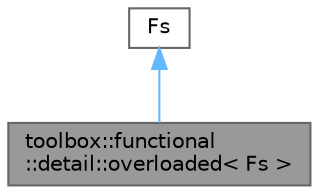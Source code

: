 digraph "toolbox::functional::detail::overloaded&lt; Fs &gt;"
{
 // LATEX_PDF_SIZE
  bgcolor="transparent";
  edge [fontname=Helvetica,fontsize=10,labelfontname=Helvetica,labelfontsize=10];
  node [fontname=Helvetica,fontsize=10,shape=box,height=0.2,width=0.4];
  Node1 [id="Node000001",label="toolbox::functional\l::detail::overloaded\< Fs \>",height=0.2,width=0.4,color="gray40", fillcolor="grey60", style="filled", fontcolor="black",tooltip="用于创建重载集的辅助类 / Helper class for creating overload sets"];
  Node2 -> Node1 [id="edge1_Node000001_Node000002",dir="back",color="steelblue1",style="solid",tooltip=" "];
  Node2 [id="Node000002",label="Fs",height=0.2,width=0.4,color="gray40", fillcolor="white", style="filled",tooltip=" "];
}
